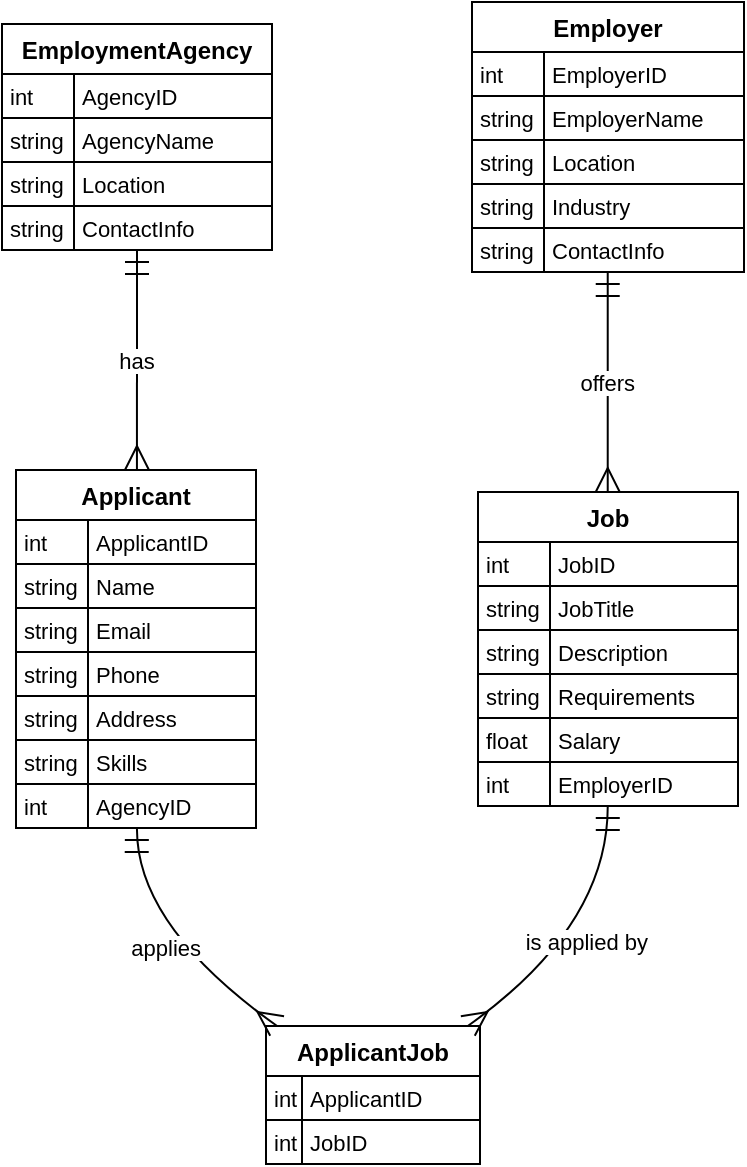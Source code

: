 <mxfile version="24.4.13" type="github">
  <diagram id="R2lEEEUBdFMjLlhIrx00" name="Page-1">
    <mxGraphModel dx="794" dy="492" grid="1" gridSize="10" guides="1" tooltips="1" connect="1" arrows="1" fold="1" page="1" pageScale="1" pageWidth="850" pageHeight="1100" math="0" shadow="0" extFonts="Permanent Marker^https://fonts.googleapis.com/css?family=Permanent+Marker">
      <root>
        <mxCell id="0" />
        <mxCell id="1" parent="0" />
        <mxCell id="6zUVTPtAAnP7IrVcOmZM-1" value="EmploymentAgency" style="shape=table;startSize=25;container=1;collapsible=0;childLayout=tableLayout;fixedRows=1;rowLines=1;fontStyle=1;align=center;resizeLast=1;" vertex="1" parent="1">
          <mxGeometry x="20" y="31" width="135" height="113" as="geometry" />
        </mxCell>
        <mxCell id="6zUVTPtAAnP7IrVcOmZM-2" style="shape=tableRow;horizontal=0;startSize=0;swimlaneHead=0;swimlaneBody=0;fillColor=none;collapsible=0;dropTarget=0;points=[[0,0.5],[1,0.5]];portConstraint=eastwest;top=0;left=0;right=0;bottom=0;" vertex="1" parent="6zUVTPtAAnP7IrVcOmZM-1">
          <mxGeometry y="25" width="135" height="22" as="geometry" />
        </mxCell>
        <mxCell id="6zUVTPtAAnP7IrVcOmZM-3" value="int" style="shape=partialRectangle;connectable=0;fillColor=none;top=0;left=0;bottom=0;right=0;align=left;spacingLeft=2;overflow=hidden;fontSize=11;" vertex="1" parent="6zUVTPtAAnP7IrVcOmZM-2">
          <mxGeometry width="36" height="22" as="geometry">
            <mxRectangle width="36" height="22" as="alternateBounds" />
          </mxGeometry>
        </mxCell>
        <mxCell id="6zUVTPtAAnP7IrVcOmZM-4" value="AgencyID" style="shape=partialRectangle;connectable=0;fillColor=none;top=0;left=0;bottom=0;right=0;align=left;spacingLeft=2;overflow=hidden;fontSize=11;" vertex="1" parent="6zUVTPtAAnP7IrVcOmZM-2">
          <mxGeometry x="36" width="99" height="22" as="geometry">
            <mxRectangle width="99" height="22" as="alternateBounds" />
          </mxGeometry>
        </mxCell>
        <mxCell id="6zUVTPtAAnP7IrVcOmZM-5" style="shape=tableRow;horizontal=0;startSize=0;swimlaneHead=0;swimlaneBody=0;fillColor=none;collapsible=0;dropTarget=0;points=[[0,0.5],[1,0.5]];portConstraint=eastwest;top=0;left=0;right=0;bottom=0;" vertex="1" parent="6zUVTPtAAnP7IrVcOmZM-1">
          <mxGeometry y="47" width="135" height="22" as="geometry" />
        </mxCell>
        <mxCell id="6zUVTPtAAnP7IrVcOmZM-6" value="string" style="shape=partialRectangle;connectable=0;fillColor=none;top=0;left=0;bottom=0;right=0;align=left;spacingLeft=2;overflow=hidden;fontSize=11;" vertex="1" parent="6zUVTPtAAnP7IrVcOmZM-5">
          <mxGeometry width="36" height="22" as="geometry">
            <mxRectangle width="36" height="22" as="alternateBounds" />
          </mxGeometry>
        </mxCell>
        <mxCell id="6zUVTPtAAnP7IrVcOmZM-7" value="AgencyName" style="shape=partialRectangle;connectable=0;fillColor=none;top=0;left=0;bottom=0;right=0;align=left;spacingLeft=2;overflow=hidden;fontSize=11;" vertex="1" parent="6zUVTPtAAnP7IrVcOmZM-5">
          <mxGeometry x="36" width="99" height="22" as="geometry">
            <mxRectangle width="99" height="22" as="alternateBounds" />
          </mxGeometry>
        </mxCell>
        <mxCell id="6zUVTPtAAnP7IrVcOmZM-8" style="shape=tableRow;horizontal=0;startSize=0;swimlaneHead=0;swimlaneBody=0;fillColor=none;collapsible=0;dropTarget=0;points=[[0,0.5],[1,0.5]];portConstraint=eastwest;top=0;left=0;right=0;bottom=0;" vertex="1" parent="6zUVTPtAAnP7IrVcOmZM-1">
          <mxGeometry y="69" width="135" height="22" as="geometry" />
        </mxCell>
        <mxCell id="6zUVTPtAAnP7IrVcOmZM-9" value="string" style="shape=partialRectangle;connectable=0;fillColor=none;top=0;left=0;bottom=0;right=0;align=left;spacingLeft=2;overflow=hidden;fontSize=11;" vertex="1" parent="6zUVTPtAAnP7IrVcOmZM-8">
          <mxGeometry width="36" height="22" as="geometry">
            <mxRectangle width="36" height="22" as="alternateBounds" />
          </mxGeometry>
        </mxCell>
        <mxCell id="6zUVTPtAAnP7IrVcOmZM-10" value="Location" style="shape=partialRectangle;connectable=0;fillColor=none;top=0;left=0;bottom=0;right=0;align=left;spacingLeft=2;overflow=hidden;fontSize=11;" vertex="1" parent="6zUVTPtAAnP7IrVcOmZM-8">
          <mxGeometry x="36" width="99" height="22" as="geometry">
            <mxRectangle width="99" height="22" as="alternateBounds" />
          </mxGeometry>
        </mxCell>
        <mxCell id="6zUVTPtAAnP7IrVcOmZM-11" style="shape=tableRow;horizontal=0;startSize=0;swimlaneHead=0;swimlaneBody=0;fillColor=none;collapsible=0;dropTarget=0;points=[[0,0.5],[1,0.5]];portConstraint=eastwest;top=0;left=0;right=0;bottom=0;" vertex="1" parent="6zUVTPtAAnP7IrVcOmZM-1">
          <mxGeometry y="91" width="135" height="22" as="geometry" />
        </mxCell>
        <mxCell id="6zUVTPtAAnP7IrVcOmZM-12" value="string" style="shape=partialRectangle;connectable=0;fillColor=none;top=0;left=0;bottom=0;right=0;align=left;spacingLeft=2;overflow=hidden;fontSize=11;" vertex="1" parent="6zUVTPtAAnP7IrVcOmZM-11">
          <mxGeometry width="36" height="22" as="geometry">
            <mxRectangle width="36" height="22" as="alternateBounds" />
          </mxGeometry>
        </mxCell>
        <mxCell id="6zUVTPtAAnP7IrVcOmZM-13" value="ContactInfo" style="shape=partialRectangle;connectable=0;fillColor=none;top=0;left=0;bottom=0;right=0;align=left;spacingLeft=2;overflow=hidden;fontSize=11;" vertex="1" parent="6zUVTPtAAnP7IrVcOmZM-11">
          <mxGeometry x="36" width="99" height="22" as="geometry">
            <mxRectangle width="99" height="22" as="alternateBounds" />
          </mxGeometry>
        </mxCell>
        <mxCell id="6zUVTPtAAnP7IrVcOmZM-14" value="Applicant" style="shape=table;startSize=25;container=1;collapsible=0;childLayout=tableLayout;fixedRows=1;rowLines=1;fontStyle=1;align=center;resizeLast=1;" vertex="1" parent="1">
          <mxGeometry x="27" y="254" width="120" height="179" as="geometry" />
        </mxCell>
        <mxCell id="6zUVTPtAAnP7IrVcOmZM-15" style="shape=tableRow;horizontal=0;startSize=0;swimlaneHead=0;swimlaneBody=0;fillColor=none;collapsible=0;dropTarget=0;points=[[0,0.5],[1,0.5]];portConstraint=eastwest;top=0;left=0;right=0;bottom=0;" vertex="1" parent="6zUVTPtAAnP7IrVcOmZM-14">
          <mxGeometry y="25" width="120" height="22" as="geometry" />
        </mxCell>
        <mxCell id="6zUVTPtAAnP7IrVcOmZM-16" value="int" style="shape=partialRectangle;connectable=0;fillColor=none;top=0;left=0;bottom=0;right=0;align=left;spacingLeft=2;overflow=hidden;fontSize=11;" vertex="1" parent="6zUVTPtAAnP7IrVcOmZM-15">
          <mxGeometry width="36" height="22" as="geometry">
            <mxRectangle width="36" height="22" as="alternateBounds" />
          </mxGeometry>
        </mxCell>
        <mxCell id="6zUVTPtAAnP7IrVcOmZM-17" value="ApplicantID" style="shape=partialRectangle;connectable=0;fillColor=none;top=0;left=0;bottom=0;right=0;align=left;spacingLeft=2;overflow=hidden;fontSize=11;" vertex="1" parent="6zUVTPtAAnP7IrVcOmZM-15">
          <mxGeometry x="36" width="84" height="22" as="geometry">
            <mxRectangle width="84" height="22" as="alternateBounds" />
          </mxGeometry>
        </mxCell>
        <mxCell id="6zUVTPtAAnP7IrVcOmZM-18" style="shape=tableRow;horizontal=0;startSize=0;swimlaneHead=0;swimlaneBody=0;fillColor=none;collapsible=0;dropTarget=0;points=[[0,0.5],[1,0.5]];portConstraint=eastwest;top=0;left=0;right=0;bottom=0;" vertex="1" parent="6zUVTPtAAnP7IrVcOmZM-14">
          <mxGeometry y="47" width="120" height="22" as="geometry" />
        </mxCell>
        <mxCell id="6zUVTPtAAnP7IrVcOmZM-19" value="string" style="shape=partialRectangle;connectable=0;fillColor=none;top=0;left=0;bottom=0;right=0;align=left;spacingLeft=2;overflow=hidden;fontSize=11;" vertex="1" parent="6zUVTPtAAnP7IrVcOmZM-18">
          <mxGeometry width="36" height="22" as="geometry">
            <mxRectangle width="36" height="22" as="alternateBounds" />
          </mxGeometry>
        </mxCell>
        <mxCell id="6zUVTPtAAnP7IrVcOmZM-20" value="Name" style="shape=partialRectangle;connectable=0;fillColor=none;top=0;left=0;bottom=0;right=0;align=left;spacingLeft=2;overflow=hidden;fontSize=11;" vertex="1" parent="6zUVTPtAAnP7IrVcOmZM-18">
          <mxGeometry x="36" width="84" height="22" as="geometry">
            <mxRectangle width="84" height="22" as="alternateBounds" />
          </mxGeometry>
        </mxCell>
        <mxCell id="6zUVTPtAAnP7IrVcOmZM-21" style="shape=tableRow;horizontal=0;startSize=0;swimlaneHead=0;swimlaneBody=0;fillColor=none;collapsible=0;dropTarget=0;points=[[0,0.5],[1,0.5]];portConstraint=eastwest;top=0;left=0;right=0;bottom=0;" vertex="1" parent="6zUVTPtAAnP7IrVcOmZM-14">
          <mxGeometry y="69" width="120" height="22" as="geometry" />
        </mxCell>
        <mxCell id="6zUVTPtAAnP7IrVcOmZM-22" value="string" style="shape=partialRectangle;connectable=0;fillColor=none;top=0;left=0;bottom=0;right=0;align=left;spacingLeft=2;overflow=hidden;fontSize=11;" vertex="1" parent="6zUVTPtAAnP7IrVcOmZM-21">
          <mxGeometry width="36" height="22" as="geometry">
            <mxRectangle width="36" height="22" as="alternateBounds" />
          </mxGeometry>
        </mxCell>
        <mxCell id="6zUVTPtAAnP7IrVcOmZM-23" value="Email" style="shape=partialRectangle;connectable=0;fillColor=none;top=0;left=0;bottom=0;right=0;align=left;spacingLeft=2;overflow=hidden;fontSize=11;" vertex="1" parent="6zUVTPtAAnP7IrVcOmZM-21">
          <mxGeometry x="36" width="84" height="22" as="geometry">
            <mxRectangle width="84" height="22" as="alternateBounds" />
          </mxGeometry>
        </mxCell>
        <mxCell id="6zUVTPtAAnP7IrVcOmZM-24" style="shape=tableRow;horizontal=0;startSize=0;swimlaneHead=0;swimlaneBody=0;fillColor=none;collapsible=0;dropTarget=0;points=[[0,0.5],[1,0.5]];portConstraint=eastwest;top=0;left=0;right=0;bottom=0;" vertex="1" parent="6zUVTPtAAnP7IrVcOmZM-14">
          <mxGeometry y="91" width="120" height="22" as="geometry" />
        </mxCell>
        <mxCell id="6zUVTPtAAnP7IrVcOmZM-25" value="string" style="shape=partialRectangle;connectable=0;fillColor=none;top=0;left=0;bottom=0;right=0;align=left;spacingLeft=2;overflow=hidden;fontSize=11;" vertex="1" parent="6zUVTPtAAnP7IrVcOmZM-24">
          <mxGeometry width="36" height="22" as="geometry">
            <mxRectangle width="36" height="22" as="alternateBounds" />
          </mxGeometry>
        </mxCell>
        <mxCell id="6zUVTPtAAnP7IrVcOmZM-26" value="Phone" style="shape=partialRectangle;connectable=0;fillColor=none;top=0;left=0;bottom=0;right=0;align=left;spacingLeft=2;overflow=hidden;fontSize=11;" vertex="1" parent="6zUVTPtAAnP7IrVcOmZM-24">
          <mxGeometry x="36" width="84" height="22" as="geometry">
            <mxRectangle width="84" height="22" as="alternateBounds" />
          </mxGeometry>
        </mxCell>
        <mxCell id="6zUVTPtAAnP7IrVcOmZM-27" style="shape=tableRow;horizontal=0;startSize=0;swimlaneHead=0;swimlaneBody=0;fillColor=none;collapsible=0;dropTarget=0;points=[[0,0.5],[1,0.5]];portConstraint=eastwest;top=0;left=0;right=0;bottom=0;" vertex="1" parent="6zUVTPtAAnP7IrVcOmZM-14">
          <mxGeometry y="113" width="120" height="22" as="geometry" />
        </mxCell>
        <mxCell id="6zUVTPtAAnP7IrVcOmZM-28" value="string" style="shape=partialRectangle;connectable=0;fillColor=none;top=0;left=0;bottom=0;right=0;align=left;spacingLeft=2;overflow=hidden;fontSize=11;" vertex="1" parent="6zUVTPtAAnP7IrVcOmZM-27">
          <mxGeometry width="36" height="22" as="geometry">
            <mxRectangle width="36" height="22" as="alternateBounds" />
          </mxGeometry>
        </mxCell>
        <mxCell id="6zUVTPtAAnP7IrVcOmZM-29" value="Address" style="shape=partialRectangle;connectable=0;fillColor=none;top=0;left=0;bottom=0;right=0;align=left;spacingLeft=2;overflow=hidden;fontSize=11;" vertex="1" parent="6zUVTPtAAnP7IrVcOmZM-27">
          <mxGeometry x="36" width="84" height="22" as="geometry">
            <mxRectangle width="84" height="22" as="alternateBounds" />
          </mxGeometry>
        </mxCell>
        <mxCell id="6zUVTPtAAnP7IrVcOmZM-30" style="shape=tableRow;horizontal=0;startSize=0;swimlaneHead=0;swimlaneBody=0;fillColor=none;collapsible=0;dropTarget=0;points=[[0,0.5],[1,0.5]];portConstraint=eastwest;top=0;left=0;right=0;bottom=0;" vertex="1" parent="6zUVTPtAAnP7IrVcOmZM-14">
          <mxGeometry y="135" width="120" height="22" as="geometry" />
        </mxCell>
        <mxCell id="6zUVTPtAAnP7IrVcOmZM-31" value="string" style="shape=partialRectangle;connectable=0;fillColor=none;top=0;left=0;bottom=0;right=0;align=left;spacingLeft=2;overflow=hidden;fontSize=11;" vertex="1" parent="6zUVTPtAAnP7IrVcOmZM-30">
          <mxGeometry width="36" height="22" as="geometry">
            <mxRectangle width="36" height="22" as="alternateBounds" />
          </mxGeometry>
        </mxCell>
        <mxCell id="6zUVTPtAAnP7IrVcOmZM-32" value="Skills" style="shape=partialRectangle;connectable=0;fillColor=none;top=0;left=0;bottom=0;right=0;align=left;spacingLeft=2;overflow=hidden;fontSize=11;" vertex="1" parent="6zUVTPtAAnP7IrVcOmZM-30">
          <mxGeometry x="36" width="84" height="22" as="geometry">
            <mxRectangle width="84" height="22" as="alternateBounds" />
          </mxGeometry>
        </mxCell>
        <mxCell id="6zUVTPtAAnP7IrVcOmZM-33" style="shape=tableRow;horizontal=0;startSize=0;swimlaneHead=0;swimlaneBody=0;fillColor=none;collapsible=0;dropTarget=0;points=[[0,0.5],[1,0.5]];portConstraint=eastwest;top=0;left=0;right=0;bottom=0;" vertex="1" parent="6zUVTPtAAnP7IrVcOmZM-14">
          <mxGeometry y="157" width="120" height="22" as="geometry" />
        </mxCell>
        <mxCell id="6zUVTPtAAnP7IrVcOmZM-34" value="int" style="shape=partialRectangle;connectable=0;fillColor=none;top=0;left=0;bottom=0;right=0;align=left;spacingLeft=2;overflow=hidden;fontSize=11;" vertex="1" parent="6zUVTPtAAnP7IrVcOmZM-33">
          <mxGeometry width="36" height="22" as="geometry">
            <mxRectangle width="36" height="22" as="alternateBounds" />
          </mxGeometry>
        </mxCell>
        <mxCell id="6zUVTPtAAnP7IrVcOmZM-35" value="AgencyID" style="shape=partialRectangle;connectable=0;fillColor=none;top=0;left=0;bottom=0;right=0;align=left;spacingLeft=2;overflow=hidden;fontSize=11;" vertex="1" parent="6zUVTPtAAnP7IrVcOmZM-33">
          <mxGeometry x="36" width="84" height="22" as="geometry">
            <mxRectangle width="84" height="22" as="alternateBounds" />
          </mxGeometry>
        </mxCell>
        <mxCell id="6zUVTPtAAnP7IrVcOmZM-36" value="Job" style="shape=table;startSize=25;container=1;collapsible=0;childLayout=tableLayout;fixedRows=1;rowLines=1;fontStyle=1;align=center;resizeLast=1;" vertex="1" parent="1">
          <mxGeometry x="258" y="265" width="130" height="157" as="geometry" />
        </mxCell>
        <mxCell id="6zUVTPtAAnP7IrVcOmZM-37" style="shape=tableRow;horizontal=0;startSize=0;swimlaneHead=0;swimlaneBody=0;fillColor=none;collapsible=0;dropTarget=0;points=[[0,0.5],[1,0.5]];portConstraint=eastwest;top=0;left=0;right=0;bottom=0;" vertex="1" parent="6zUVTPtAAnP7IrVcOmZM-36">
          <mxGeometry y="25" width="130" height="22" as="geometry" />
        </mxCell>
        <mxCell id="6zUVTPtAAnP7IrVcOmZM-38" value="int" style="shape=partialRectangle;connectable=0;fillColor=none;top=0;left=0;bottom=0;right=0;align=left;spacingLeft=2;overflow=hidden;fontSize=11;" vertex="1" parent="6zUVTPtAAnP7IrVcOmZM-37">
          <mxGeometry width="36" height="22" as="geometry">
            <mxRectangle width="36" height="22" as="alternateBounds" />
          </mxGeometry>
        </mxCell>
        <mxCell id="6zUVTPtAAnP7IrVcOmZM-39" value="JobID" style="shape=partialRectangle;connectable=0;fillColor=none;top=0;left=0;bottom=0;right=0;align=left;spacingLeft=2;overflow=hidden;fontSize=11;" vertex="1" parent="6zUVTPtAAnP7IrVcOmZM-37">
          <mxGeometry x="36" width="94" height="22" as="geometry">
            <mxRectangle width="94" height="22" as="alternateBounds" />
          </mxGeometry>
        </mxCell>
        <mxCell id="6zUVTPtAAnP7IrVcOmZM-40" style="shape=tableRow;horizontal=0;startSize=0;swimlaneHead=0;swimlaneBody=0;fillColor=none;collapsible=0;dropTarget=0;points=[[0,0.5],[1,0.5]];portConstraint=eastwest;top=0;left=0;right=0;bottom=0;" vertex="1" parent="6zUVTPtAAnP7IrVcOmZM-36">
          <mxGeometry y="47" width="130" height="22" as="geometry" />
        </mxCell>
        <mxCell id="6zUVTPtAAnP7IrVcOmZM-41" value="string" style="shape=partialRectangle;connectable=0;fillColor=none;top=0;left=0;bottom=0;right=0;align=left;spacingLeft=2;overflow=hidden;fontSize=11;" vertex="1" parent="6zUVTPtAAnP7IrVcOmZM-40">
          <mxGeometry width="36" height="22" as="geometry">
            <mxRectangle width="36" height="22" as="alternateBounds" />
          </mxGeometry>
        </mxCell>
        <mxCell id="6zUVTPtAAnP7IrVcOmZM-42" value="JobTitle" style="shape=partialRectangle;connectable=0;fillColor=none;top=0;left=0;bottom=0;right=0;align=left;spacingLeft=2;overflow=hidden;fontSize=11;" vertex="1" parent="6zUVTPtAAnP7IrVcOmZM-40">
          <mxGeometry x="36" width="94" height="22" as="geometry">
            <mxRectangle width="94" height="22" as="alternateBounds" />
          </mxGeometry>
        </mxCell>
        <mxCell id="6zUVTPtAAnP7IrVcOmZM-43" style="shape=tableRow;horizontal=0;startSize=0;swimlaneHead=0;swimlaneBody=0;fillColor=none;collapsible=0;dropTarget=0;points=[[0,0.5],[1,0.5]];portConstraint=eastwest;top=0;left=0;right=0;bottom=0;" vertex="1" parent="6zUVTPtAAnP7IrVcOmZM-36">
          <mxGeometry y="69" width="130" height="22" as="geometry" />
        </mxCell>
        <mxCell id="6zUVTPtAAnP7IrVcOmZM-44" value="string" style="shape=partialRectangle;connectable=0;fillColor=none;top=0;left=0;bottom=0;right=0;align=left;spacingLeft=2;overflow=hidden;fontSize=11;" vertex="1" parent="6zUVTPtAAnP7IrVcOmZM-43">
          <mxGeometry width="36" height="22" as="geometry">
            <mxRectangle width="36" height="22" as="alternateBounds" />
          </mxGeometry>
        </mxCell>
        <mxCell id="6zUVTPtAAnP7IrVcOmZM-45" value="Description" style="shape=partialRectangle;connectable=0;fillColor=none;top=0;left=0;bottom=0;right=0;align=left;spacingLeft=2;overflow=hidden;fontSize=11;" vertex="1" parent="6zUVTPtAAnP7IrVcOmZM-43">
          <mxGeometry x="36" width="94" height="22" as="geometry">
            <mxRectangle width="94" height="22" as="alternateBounds" />
          </mxGeometry>
        </mxCell>
        <mxCell id="6zUVTPtAAnP7IrVcOmZM-46" style="shape=tableRow;horizontal=0;startSize=0;swimlaneHead=0;swimlaneBody=0;fillColor=none;collapsible=0;dropTarget=0;points=[[0,0.5],[1,0.5]];portConstraint=eastwest;top=0;left=0;right=0;bottom=0;" vertex="1" parent="6zUVTPtAAnP7IrVcOmZM-36">
          <mxGeometry y="91" width="130" height="22" as="geometry" />
        </mxCell>
        <mxCell id="6zUVTPtAAnP7IrVcOmZM-47" value="string" style="shape=partialRectangle;connectable=0;fillColor=none;top=0;left=0;bottom=0;right=0;align=left;spacingLeft=2;overflow=hidden;fontSize=11;" vertex="1" parent="6zUVTPtAAnP7IrVcOmZM-46">
          <mxGeometry width="36" height="22" as="geometry">
            <mxRectangle width="36" height="22" as="alternateBounds" />
          </mxGeometry>
        </mxCell>
        <mxCell id="6zUVTPtAAnP7IrVcOmZM-48" value="Requirements" style="shape=partialRectangle;connectable=0;fillColor=none;top=0;left=0;bottom=0;right=0;align=left;spacingLeft=2;overflow=hidden;fontSize=11;" vertex="1" parent="6zUVTPtAAnP7IrVcOmZM-46">
          <mxGeometry x="36" width="94" height="22" as="geometry">
            <mxRectangle width="94" height="22" as="alternateBounds" />
          </mxGeometry>
        </mxCell>
        <mxCell id="6zUVTPtAAnP7IrVcOmZM-49" style="shape=tableRow;horizontal=0;startSize=0;swimlaneHead=0;swimlaneBody=0;fillColor=none;collapsible=0;dropTarget=0;points=[[0,0.5],[1,0.5]];portConstraint=eastwest;top=0;left=0;right=0;bottom=0;" vertex="1" parent="6zUVTPtAAnP7IrVcOmZM-36">
          <mxGeometry y="113" width="130" height="22" as="geometry" />
        </mxCell>
        <mxCell id="6zUVTPtAAnP7IrVcOmZM-50" value="float" style="shape=partialRectangle;connectable=0;fillColor=none;top=0;left=0;bottom=0;right=0;align=left;spacingLeft=2;overflow=hidden;fontSize=11;" vertex="1" parent="6zUVTPtAAnP7IrVcOmZM-49">
          <mxGeometry width="36" height="22" as="geometry">
            <mxRectangle width="36" height="22" as="alternateBounds" />
          </mxGeometry>
        </mxCell>
        <mxCell id="6zUVTPtAAnP7IrVcOmZM-51" value="Salary" style="shape=partialRectangle;connectable=0;fillColor=none;top=0;left=0;bottom=0;right=0;align=left;spacingLeft=2;overflow=hidden;fontSize=11;" vertex="1" parent="6zUVTPtAAnP7IrVcOmZM-49">
          <mxGeometry x="36" width="94" height="22" as="geometry">
            <mxRectangle width="94" height="22" as="alternateBounds" />
          </mxGeometry>
        </mxCell>
        <mxCell id="6zUVTPtAAnP7IrVcOmZM-52" style="shape=tableRow;horizontal=0;startSize=0;swimlaneHead=0;swimlaneBody=0;fillColor=none;collapsible=0;dropTarget=0;points=[[0,0.5],[1,0.5]];portConstraint=eastwest;top=0;left=0;right=0;bottom=0;" vertex="1" parent="6zUVTPtAAnP7IrVcOmZM-36">
          <mxGeometry y="135" width="130" height="22" as="geometry" />
        </mxCell>
        <mxCell id="6zUVTPtAAnP7IrVcOmZM-53" value="int" style="shape=partialRectangle;connectable=0;fillColor=none;top=0;left=0;bottom=0;right=0;align=left;spacingLeft=2;overflow=hidden;fontSize=11;" vertex="1" parent="6zUVTPtAAnP7IrVcOmZM-52">
          <mxGeometry width="36" height="22" as="geometry">
            <mxRectangle width="36" height="22" as="alternateBounds" />
          </mxGeometry>
        </mxCell>
        <mxCell id="6zUVTPtAAnP7IrVcOmZM-54" value="EmployerID" style="shape=partialRectangle;connectable=0;fillColor=none;top=0;left=0;bottom=0;right=0;align=left;spacingLeft=2;overflow=hidden;fontSize=11;" vertex="1" parent="6zUVTPtAAnP7IrVcOmZM-52">
          <mxGeometry x="36" width="94" height="22" as="geometry">
            <mxRectangle width="94" height="22" as="alternateBounds" />
          </mxGeometry>
        </mxCell>
        <mxCell id="6zUVTPtAAnP7IrVcOmZM-55" value="Employer" style="shape=table;startSize=25;container=1;collapsible=0;childLayout=tableLayout;fixedRows=1;rowLines=1;fontStyle=1;align=center;resizeLast=1;" vertex="1" parent="1">
          <mxGeometry x="255" y="20" width="136" height="135" as="geometry" />
        </mxCell>
        <mxCell id="6zUVTPtAAnP7IrVcOmZM-56" style="shape=tableRow;horizontal=0;startSize=0;swimlaneHead=0;swimlaneBody=0;fillColor=none;collapsible=0;dropTarget=0;points=[[0,0.5],[1,0.5]];portConstraint=eastwest;top=0;left=0;right=0;bottom=0;" vertex="1" parent="6zUVTPtAAnP7IrVcOmZM-55">
          <mxGeometry y="25" width="136" height="22" as="geometry" />
        </mxCell>
        <mxCell id="6zUVTPtAAnP7IrVcOmZM-57" value="int" style="shape=partialRectangle;connectable=0;fillColor=none;top=0;left=0;bottom=0;right=0;align=left;spacingLeft=2;overflow=hidden;fontSize=11;" vertex="1" parent="6zUVTPtAAnP7IrVcOmZM-56">
          <mxGeometry width="36" height="22" as="geometry">
            <mxRectangle width="36" height="22" as="alternateBounds" />
          </mxGeometry>
        </mxCell>
        <mxCell id="6zUVTPtAAnP7IrVcOmZM-58" value="EmployerID" style="shape=partialRectangle;connectable=0;fillColor=none;top=0;left=0;bottom=0;right=0;align=left;spacingLeft=2;overflow=hidden;fontSize=11;" vertex="1" parent="6zUVTPtAAnP7IrVcOmZM-56">
          <mxGeometry x="36" width="100" height="22" as="geometry">
            <mxRectangle width="100" height="22" as="alternateBounds" />
          </mxGeometry>
        </mxCell>
        <mxCell id="6zUVTPtAAnP7IrVcOmZM-59" style="shape=tableRow;horizontal=0;startSize=0;swimlaneHead=0;swimlaneBody=0;fillColor=none;collapsible=0;dropTarget=0;points=[[0,0.5],[1,0.5]];portConstraint=eastwest;top=0;left=0;right=0;bottom=0;" vertex="1" parent="6zUVTPtAAnP7IrVcOmZM-55">
          <mxGeometry y="47" width="136" height="22" as="geometry" />
        </mxCell>
        <mxCell id="6zUVTPtAAnP7IrVcOmZM-60" value="string" style="shape=partialRectangle;connectable=0;fillColor=none;top=0;left=0;bottom=0;right=0;align=left;spacingLeft=2;overflow=hidden;fontSize=11;" vertex="1" parent="6zUVTPtAAnP7IrVcOmZM-59">
          <mxGeometry width="36" height="22" as="geometry">
            <mxRectangle width="36" height="22" as="alternateBounds" />
          </mxGeometry>
        </mxCell>
        <mxCell id="6zUVTPtAAnP7IrVcOmZM-61" value="EmployerName" style="shape=partialRectangle;connectable=0;fillColor=none;top=0;left=0;bottom=0;right=0;align=left;spacingLeft=2;overflow=hidden;fontSize=11;" vertex="1" parent="6zUVTPtAAnP7IrVcOmZM-59">
          <mxGeometry x="36" width="100" height="22" as="geometry">
            <mxRectangle width="100" height="22" as="alternateBounds" />
          </mxGeometry>
        </mxCell>
        <mxCell id="6zUVTPtAAnP7IrVcOmZM-62" style="shape=tableRow;horizontal=0;startSize=0;swimlaneHead=0;swimlaneBody=0;fillColor=none;collapsible=0;dropTarget=0;points=[[0,0.5],[1,0.5]];portConstraint=eastwest;top=0;left=0;right=0;bottom=0;" vertex="1" parent="6zUVTPtAAnP7IrVcOmZM-55">
          <mxGeometry y="69" width="136" height="22" as="geometry" />
        </mxCell>
        <mxCell id="6zUVTPtAAnP7IrVcOmZM-63" value="string" style="shape=partialRectangle;connectable=0;fillColor=none;top=0;left=0;bottom=0;right=0;align=left;spacingLeft=2;overflow=hidden;fontSize=11;" vertex="1" parent="6zUVTPtAAnP7IrVcOmZM-62">
          <mxGeometry width="36" height="22" as="geometry">
            <mxRectangle width="36" height="22" as="alternateBounds" />
          </mxGeometry>
        </mxCell>
        <mxCell id="6zUVTPtAAnP7IrVcOmZM-64" value="Location" style="shape=partialRectangle;connectable=0;fillColor=none;top=0;left=0;bottom=0;right=0;align=left;spacingLeft=2;overflow=hidden;fontSize=11;" vertex="1" parent="6zUVTPtAAnP7IrVcOmZM-62">
          <mxGeometry x="36" width="100" height="22" as="geometry">
            <mxRectangle width="100" height="22" as="alternateBounds" />
          </mxGeometry>
        </mxCell>
        <mxCell id="6zUVTPtAAnP7IrVcOmZM-65" style="shape=tableRow;horizontal=0;startSize=0;swimlaneHead=0;swimlaneBody=0;fillColor=none;collapsible=0;dropTarget=0;points=[[0,0.5],[1,0.5]];portConstraint=eastwest;top=0;left=0;right=0;bottom=0;" vertex="1" parent="6zUVTPtAAnP7IrVcOmZM-55">
          <mxGeometry y="91" width="136" height="22" as="geometry" />
        </mxCell>
        <mxCell id="6zUVTPtAAnP7IrVcOmZM-66" value="string" style="shape=partialRectangle;connectable=0;fillColor=none;top=0;left=0;bottom=0;right=0;align=left;spacingLeft=2;overflow=hidden;fontSize=11;" vertex="1" parent="6zUVTPtAAnP7IrVcOmZM-65">
          <mxGeometry width="36" height="22" as="geometry">
            <mxRectangle width="36" height="22" as="alternateBounds" />
          </mxGeometry>
        </mxCell>
        <mxCell id="6zUVTPtAAnP7IrVcOmZM-67" value="Industry" style="shape=partialRectangle;connectable=0;fillColor=none;top=0;left=0;bottom=0;right=0;align=left;spacingLeft=2;overflow=hidden;fontSize=11;" vertex="1" parent="6zUVTPtAAnP7IrVcOmZM-65">
          <mxGeometry x="36" width="100" height="22" as="geometry">
            <mxRectangle width="100" height="22" as="alternateBounds" />
          </mxGeometry>
        </mxCell>
        <mxCell id="6zUVTPtAAnP7IrVcOmZM-68" style="shape=tableRow;horizontal=0;startSize=0;swimlaneHead=0;swimlaneBody=0;fillColor=none;collapsible=0;dropTarget=0;points=[[0,0.5],[1,0.5]];portConstraint=eastwest;top=0;left=0;right=0;bottom=0;" vertex="1" parent="6zUVTPtAAnP7IrVcOmZM-55">
          <mxGeometry y="113" width="136" height="22" as="geometry" />
        </mxCell>
        <mxCell id="6zUVTPtAAnP7IrVcOmZM-69" value="string" style="shape=partialRectangle;connectable=0;fillColor=none;top=0;left=0;bottom=0;right=0;align=left;spacingLeft=2;overflow=hidden;fontSize=11;" vertex="1" parent="6zUVTPtAAnP7IrVcOmZM-68">
          <mxGeometry width="36" height="22" as="geometry">
            <mxRectangle width="36" height="22" as="alternateBounds" />
          </mxGeometry>
        </mxCell>
        <mxCell id="6zUVTPtAAnP7IrVcOmZM-70" value="ContactInfo" style="shape=partialRectangle;connectable=0;fillColor=none;top=0;left=0;bottom=0;right=0;align=left;spacingLeft=2;overflow=hidden;fontSize=11;" vertex="1" parent="6zUVTPtAAnP7IrVcOmZM-68">
          <mxGeometry x="36" width="100" height="22" as="geometry">
            <mxRectangle width="100" height="22" as="alternateBounds" />
          </mxGeometry>
        </mxCell>
        <mxCell id="6zUVTPtAAnP7IrVcOmZM-71" value="ApplicantJob" style="shape=table;startSize=25;container=1;collapsible=0;childLayout=tableLayout;fixedRows=1;rowLines=1;fontStyle=1;align=center;resizeLast=1;" vertex="1" parent="1">
          <mxGeometry x="152" y="532" width="107" height="69" as="geometry" />
        </mxCell>
        <mxCell id="6zUVTPtAAnP7IrVcOmZM-72" style="shape=tableRow;horizontal=0;startSize=0;swimlaneHead=0;swimlaneBody=0;fillColor=none;collapsible=0;dropTarget=0;points=[[0,0.5],[1,0.5]];portConstraint=eastwest;top=0;left=0;right=0;bottom=0;" vertex="1" parent="6zUVTPtAAnP7IrVcOmZM-71">
          <mxGeometry y="25" width="107" height="22" as="geometry" />
        </mxCell>
        <mxCell id="6zUVTPtAAnP7IrVcOmZM-73" value="int" style="shape=partialRectangle;connectable=0;fillColor=none;top=0;left=0;bottom=0;right=0;align=left;spacingLeft=2;overflow=hidden;fontSize=11;" vertex="1" parent="6zUVTPtAAnP7IrVcOmZM-72">
          <mxGeometry width="18" height="22" as="geometry">
            <mxRectangle width="18" height="22" as="alternateBounds" />
          </mxGeometry>
        </mxCell>
        <mxCell id="6zUVTPtAAnP7IrVcOmZM-74" value="ApplicantID" style="shape=partialRectangle;connectable=0;fillColor=none;top=0;left=0;bottom=0;right=0;align=left;spacingLeft=2;overflow=hidden;fontSize=11;" vertex="1" parent="6zUVTPtAAnP7IrVcOmZM-72">
          <mxGeometry x="18" width="89" height="22" as="geometry">
            <mxRectangle width="89" height="22" as="alternateBounds" />
          </mxGeometry>
        </mxCell>
        <mxCell id="6zUVTPtAAnP7IrVcOmZM-75" style="shape=tableRow;horizontal=0;startSize=0;swimlaneHead=0;swimlaneBody=0;fillColor=none;collapsible=0;dropTarget=0;points=[[0,0.5],[1,0.5]];portConstraint=eastwest;top=0;left=0;right=0;bottom=0;" vertex="1" parent="6zUVTPtAAnP7IrVcOmZM-71">
          <mxGeometry y="47" width="107" height="22" as="geometry" />
        </mxCell>
        <mxCell id="6zUVTPtAAnP7IrVcOmZM-76" value="int" style="shape=partialRectangle;connectable=0;fillColor=none;top=0;left=0;bottom=0;right=0;align=left;spacingLeft=2;overflow=hidden;fontSize=11;" vertex="1" parent="6zUVTPtAAnP7IrVcOmZM-75">
          <mxGeometry width="18" height="22" as="geometry">
            <mxRectangle width="18" height="22" as="alternateBounds" />
          </mxGeometry>
        </mxCell>
        <mxCell id="6zUVTPtAAnP7IrVcOmZM-77" value="JobID" style="shape=partialRectangle;connectable=0;fillColor=none;top=0;left=0;bottom=0;right=0;align=left;spacingLeft=2;overflow=hidden;fontSize=11;" vertex="1" parent="6zUVTPtAAnP7IrVcOmZM-75">
          <mxGeometry x="18" width="89" height="22" as="geometry">
            <mxRectangle width="89" height="22" as="alternateBounds" />
          </mxGeometry>
        </mxCell>
        <mxCell id="6zUVTPtAAnP7IrVcOmZM-78" value="has" style="curved=1;startArrow=ERmandOne;startSize=10;;endArrow=ERmany;endSize=10;;exitX=0.5;exitY=1;entryX=0.504;entryY=0;rounded=0;" edge="1" parent="1" source="6zUVTPtAAnP7IrVcOmZM-1" target="6zUVTPtAAnP7IrVcOmZM-14">
          <mxGeometry relative="1" as="geometry">
            <Array as="points" />
          </mxGeometry>
        </mxCell>
        <mxCell id="6zUVTPtAAnP7IrVcOmZM-79" value="offers" style="curved=1;startArrow=ERmandOne;startSize=10;;endArrow=ERmany;endSize=10;;exitX=0.499;exitY=1;entryX=0.499;entryY=0;rounded=0;" edge="1" parent="1" source="6zUVTPtAAnP7IrVcOmZM-55" target="6zUVTPtAAnP7IrVcOmZM-36">
          <mxGeometry relative="1" as="geometry">
            <Array as="points" />
          </mxGeometry>
        </mxCell>
        <mxCell id="6zUVTPtAAnP7IrVcOmZM-80" value="applies" style="curved=1;startArrow=ERmandOne;startSize=10;;endArrow=ERmany;endSize=10;;exitX=0.504;exitY=1;entryX=0.052;entryY=0;rounded=0;" edge="1" parent="1" source="6zUVTPtAAnP7IrVcOmZM-14" target="6zUVTPtAAnP7IrVcOmZM-71">
          <mxGeometry relative="1" as="geometry">
            <Array as="points">
              <mxPoint x="87" y="482" />
            </Array>
          </mxGeometry>
        </mxCell>
        <mxCell id="6zUVTPtAAnP7IrVcOmZM-81" value="is applied by" style="curved=1;startArrow=ERmandOne;startSize=10;;endArrow=ERmany;endSize=10;;exitX=0.499;exitY=1;entryX=0.943;entryY=0;rounded=0;" edge="1" parent="1" source="6zUVTPtAAnP7IrVcOmZM-36" target="6zUVTPtAAnP7IrVcOmZM-71">
          <mxGeometry relative="1" as="geometry">
            <Array as="points">
              <mxPoint x="323" y="482" />
            </Array>
          </mxGeometry>
        </mxCell>
      </root>
    </mxGraphModel>
  </diagram>
</mxfile>
